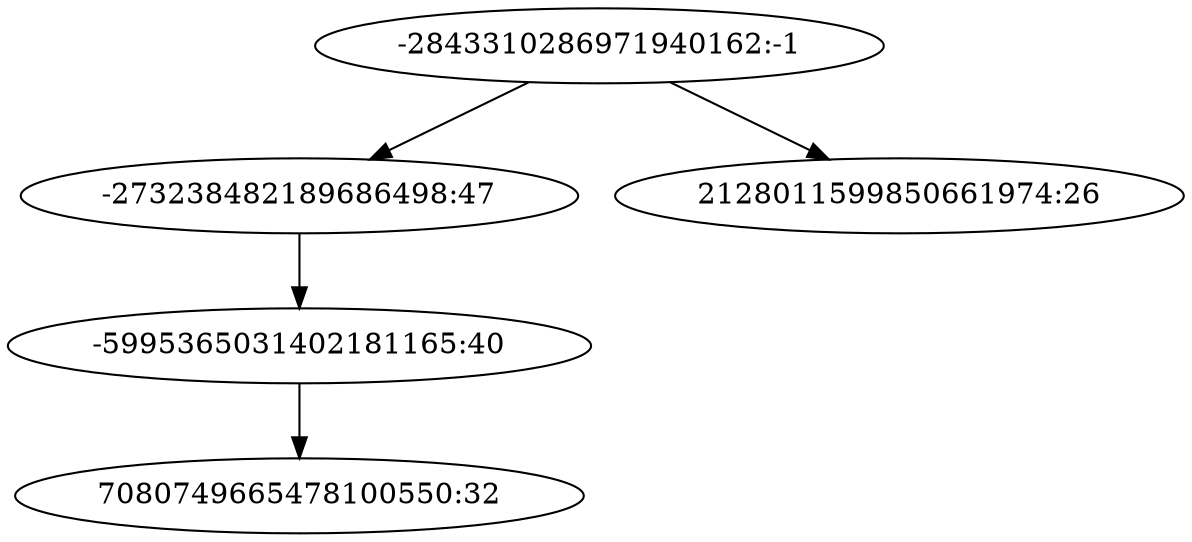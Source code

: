 digraph "plots_50/tree_15.dot" {
	0 [label="-2843310286971940162:-1"]
	1 [label="-273238482189686498:47"]
	2 [label="2128011599850661974:26"]
	3 [label="-5995365031402181165:40"]
	4 [label="7080749665478100550:32"]
	3 -> 4
	0 -> 2
	1 -> 3
	0 -> 1
}
